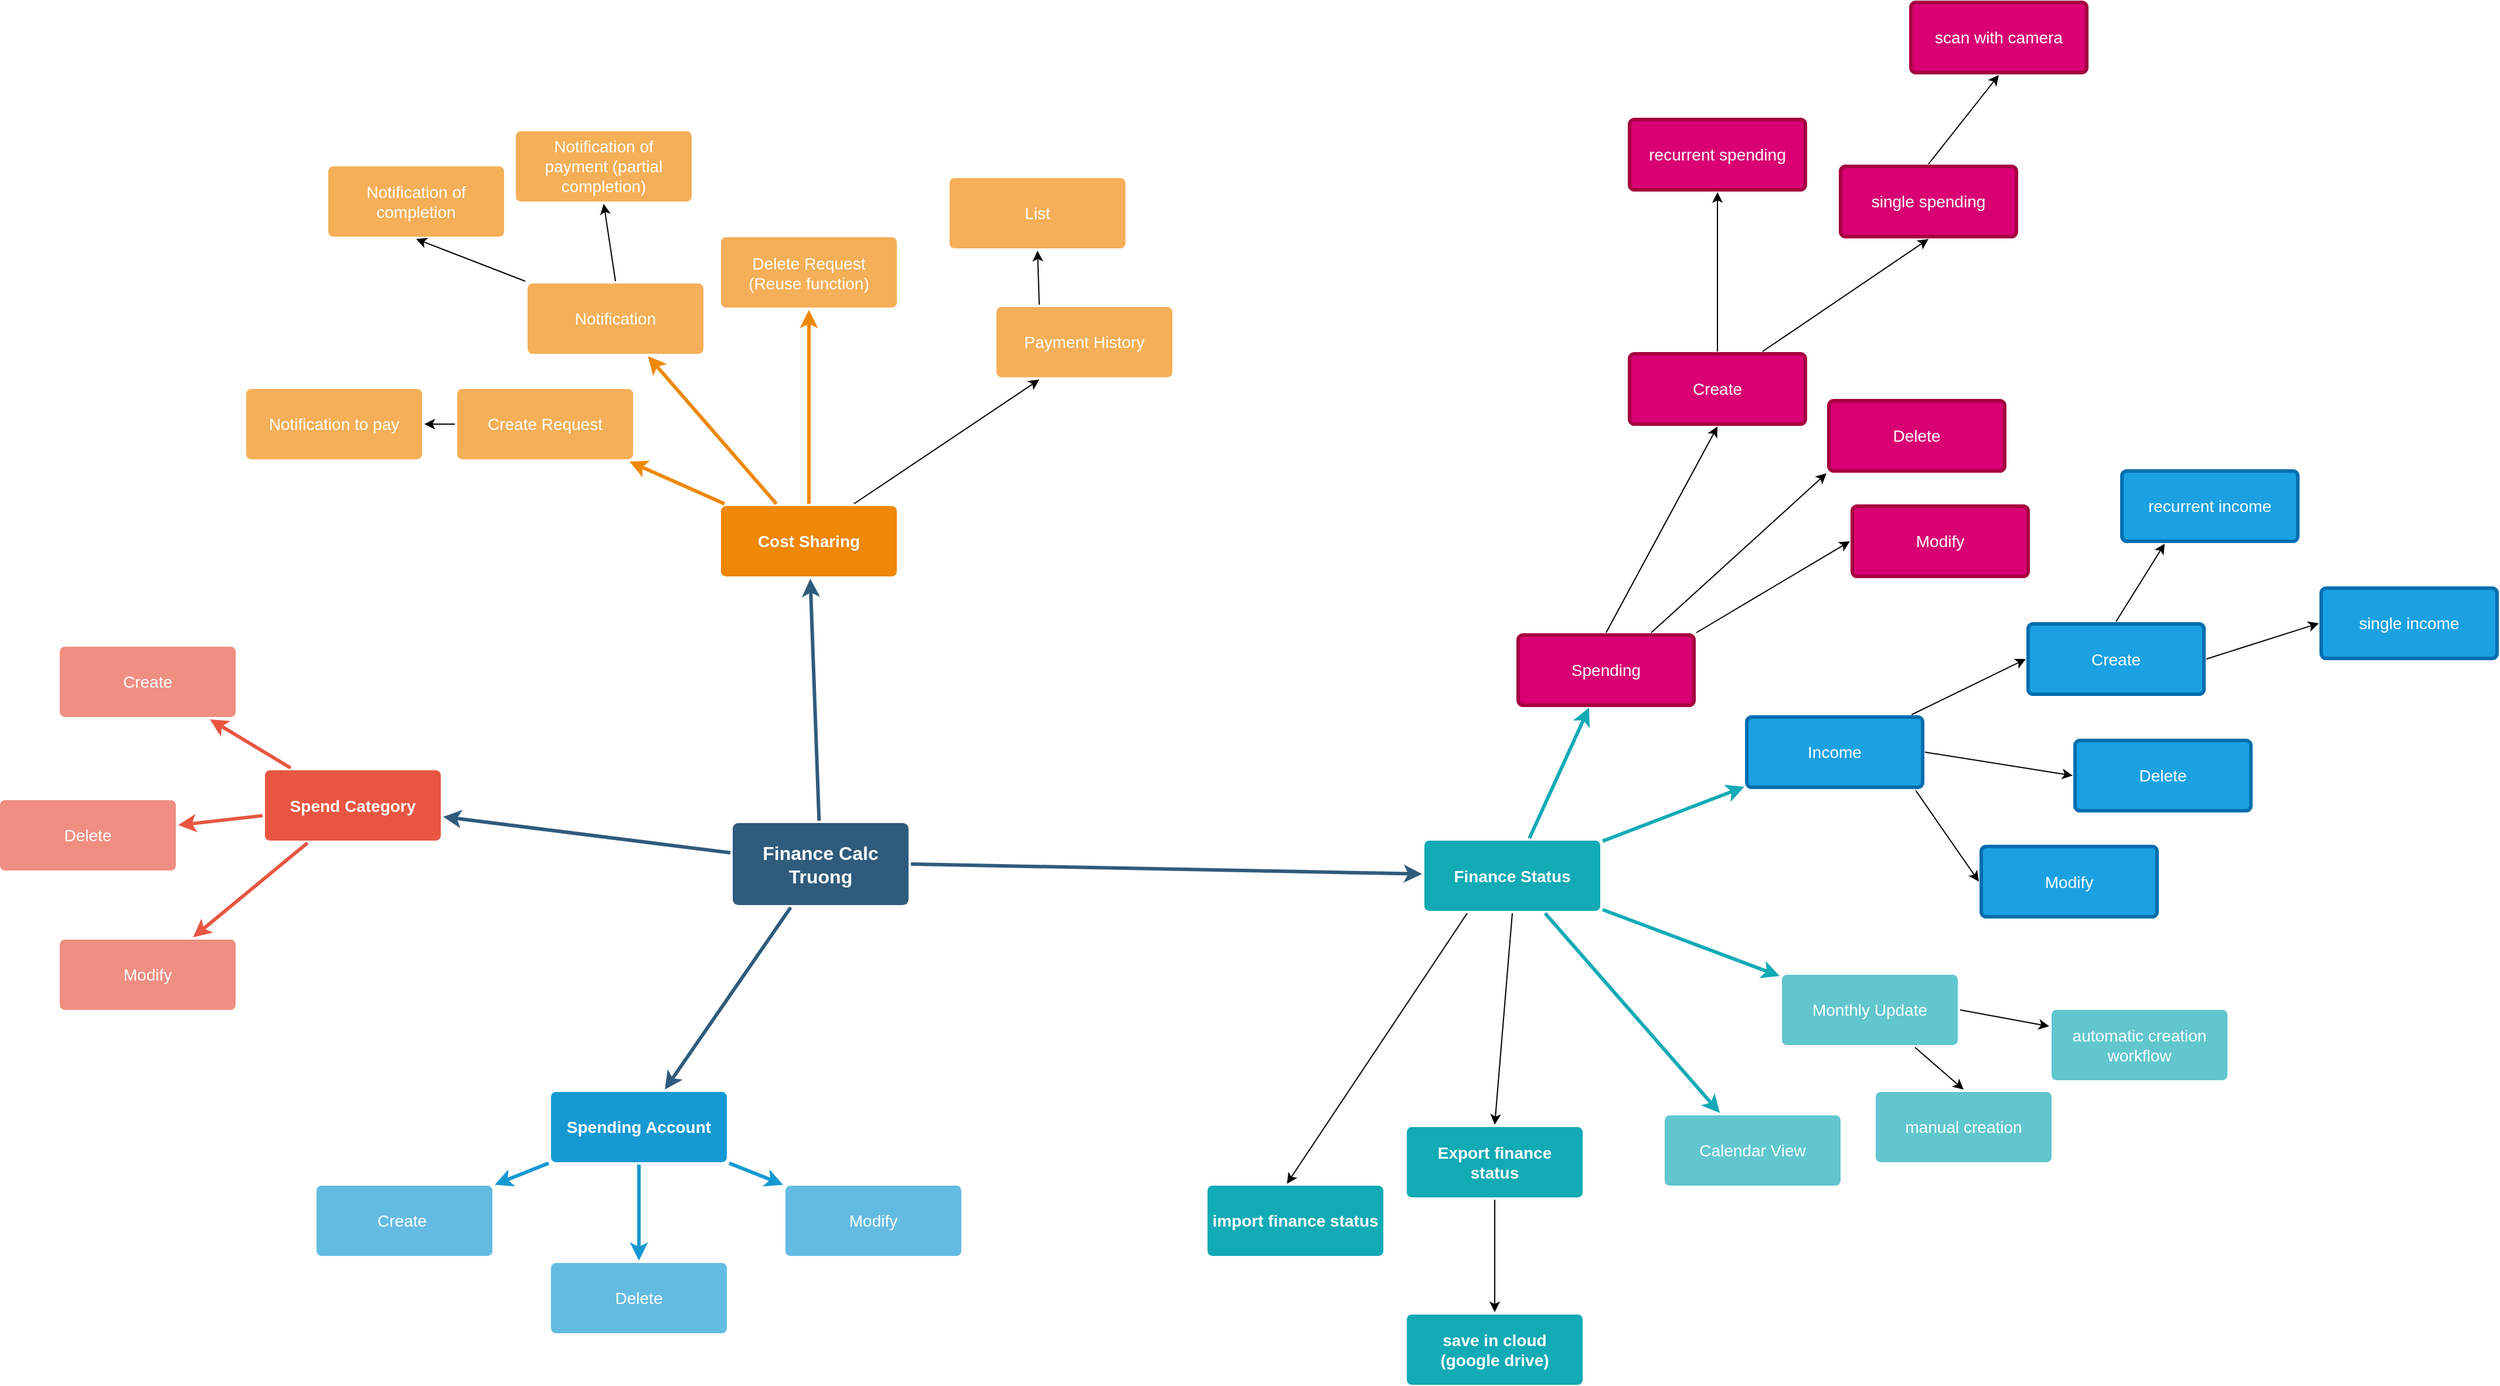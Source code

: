 <mxfile version="14.4.4" type="github">
  <diagram id="6a731a19-8d31-9384-78a2-239565b7b9f0" name="Page-1">
    <mxGraphModel dx="2899" dy="1747" grid="1" gridSize="10" guides="1" tooltips="1" connect="1" arrows="1" fold="1" page="1" pageScale="1" pageWidth="1169" pageHeight="827" background="#ffffff" math="0" shadow="0">
      <root>
        <mxCell id="0" />
        <mxCell id="1" parent="0" />
        <mxCell id="1745" value="" style="edgeStyle=none;rounded=0;jumpStyle=none;html=1;shadow=0;labelBackgroundColor=none;startArrow=none;startFill=0;endArrow=classic;endFill=1;jettySize=auto;orthogonalLoop=1;strokeColor=#2F5B7C;strokeWidth=3;fontFamily=Helvetica;fontSize=16;fontColor=#23445D;spacing=5;" parent="1" source="1749" target="1764" edge="1">
          <mxGeometry relative="1" as="geometry" />
        </mxCell>
        <mxCell id="1746" value="" style="edgeStyle=none;rounded=0;jumpStyle=none;html=1;shadow=0;labelBackgroundColor=none;startArrow=none;startFill=0;endArrow=classic;endFill=1;jettySize=auto;orthogonalLoop=1;strokeColor=#2F5B7C;strokeWidth=3;fontFamily=Helvetica;fontSize=16;fontColor=#23445D;spacing=5;exitX=1;exitY=0.5;exitDx=0;exitDy=0;" parent="1" source="1749" target="1771" edge="1">
          <mxGeometry relative="1" as="geometry">
            <mxPoint x="937" y="425.5" as="sourcePoint" />
          </mxGeometry>
        </mxCell>
        <mxCell id="1747" value="" style="edgeStyle=none;rounded=0;jumpStyle=none;html=1;shadow=0;labelBackgroundColor=none;startArrow=none;startFill=0;endArrow=classic;endFill=1;jettySize=auto;orthogonalLoop=1;strokeColor=#2F5B7C;strokeWidth=3;fontFamily=Helvetica;fontSize=16;fontColor=#23445D;spacing=5;" parent="1" source="1749" target="1760" edge="1">
          <mxGeometry relative="1" as="geometry" />
        </mxCell>
        <mxCell id="1748" value="" style="edgeStyle=none;rounded=0;jumpStyle=none;html=1;shadow=0;labelBackgroundColor=none;startArrow=none;startFill=0;endArrow=classic;endFill=1;jettySize=auto;orthogonalLoop=1;strokeColor=#2F5B7C;strokeWidth=3;fontFamily=Helvetica;fontSize=16;fontColor=#23445D;spacing=5;" parent="1" source="1749" target="1753" edge="1">
          <mxGeometry relative="1" as="geometry" />
        </mxCell>
        <mxCell id="1749" value="Finance Calc Truong" style="rounded=1;whiteSpace=wrap;html=1;shadow=0;labelBackgroundColor=none;strokeColor=none;strokeWidth=3;fillColor=#2F5B7C;fontFamily=Helvetica;fontSize=16;fontColor=#FFFFFF;align=center;fontStyle=1;spacing=5;arcSize=7;perimeterSpacing=2;" parent="1" vertex="1">
          <mxGeometry x="495" y="380.5" width="150" height="70" as="geometry" />
        </mxCell>
        <mxCell id="1750" value="" style="edgeStyle=none;rounded=1;jumpStyle=none;html=1;shadow=0;labelBackgroundColor=none;startArrow=none;startFill=0;jettySize=auto;orthogonalLoop=1;strokeColor=#E85642;strokeWidth=3;fontFamily=Helvetica;fontSize=14;fontColor=#FFFFFF;spacing=5;fontStyle=1;fillColor=#b0e3e6;" parent="1" source="1753" target="1756" edge="1">
          <mxGeometry relative="1" as="geometry" />
        </mxCell>
        <mxCell id="1751" value="" style="edgeStyle=none;rounded=1;jumpStyle=none;html=1;shadow=0;labelBackgroundColor=none;startArrow=none;startFill=0;jettySize=auto;orthogonalLoop=1;strokeColor=#E85642;strokeWidth=3;fontFamily=Helvetica;fontSize=14;fontColor=#FFFFFF;spacing=5;fontStyle=1;fillColor=#b0e3e6;" parent="1" source="1753" target="1755" edge="1">
          <mxGeometry relative="1" as="geometry" />
        </mxCell>
        <mxCell id="1752" value="" style="edgeStyle=none;rounded=1;jumpStyle=none;html=1;shadow=0;labelBackgroundColor=none;startArrow=none;startFill=0;jettySize=auto;orthogonalLoop=1;strokeColor=#E85642;strokeWidth=3;fontFamily=Helvetica;fontSize=14;fontColor=#FFFFFF;spacing=5;fontStyle=1;fillColor=#b0e3e6;" parent="1" source="1753" target="1754" edge="1">
          <mxGeometry relative="1" as="geometry" />
        </mxCell>
        <mxCell id="1753" value="Spend Category" style="rounded=1;whiteSpace=wrap;html=1;shadow=0;labelBackgroundColor=none;strokeColor=none;strokeWidth=3;fillColor=#e85642;fontFamily=Helvetica;fontSize=14;fontColor=#FFFFFF;align=center;spacing=5;fontStyle=1;arcSize=7;perimeterSpacing=2;" parent="1" vertex="1">
          <mxGeometry x="96" y="335.5" width="150" height="60" as="geometry" />
        </mxCell>
        <mxCell id="1754" value="Modify" style="rounded=1;whiteSpace=wrap;html=1;shadow=0;labelBackgroundColor=none;strokeColor=none;strokeWidth=3;fillColor=#f08e81;fontFamily=Helvetica;fontSize=14;fontColor=#FFFFFF;align=center;spacing=5;fontStyle=0;arcSize=7;perimeterSpacing=2;" parent="1" vertex="1">
          <mxGeometry x="-79" y="480" width="150" height="60" as="geometry" />
        </mxCell>
        <mxCell id="1755" value="Delete" style="rounded=1;whiteSpace=wrap;html=1;shadow=0;labelBackgroundColor=none;strokeColor=none;strokeWidth=3;fillColor=#f08e81;fontFamily=Helvetica;fontSize=14;fontColor=#FFFFFF;align=center;spacing=5;fontStyle=0;arcSize=7;perimeterSpacing=2;" parent="1" vertex="1">
          <mxGeometry x="-130" y="361" width="150" height="60" as="geometry" />
        </mxCell>
        <mxCell id="1756" value="Create" style="rounded=1;whiteSpace=wrap;html=1;shadow=0;labelBackgroundColor=none;strokeColor=none;strokeWidth=3;fillColor=#f08e81;fontFamily=Helvetica;fontSize=14;fontColor=#FFFFFF;align=center;spacing=5;fontStyle=0;arcSize=7;perimeterSpacing=2;" parent="1" vertex="1">
          <mxGeometry x="-79" y="230" width="150" height="60" as="geometry" />
        </mxCell>
        <mxCell id="1757" value="" style="edgeStyle=none;rounded=0;jumpStyle=none;html=1;shadow=0;labelBackgroundColor=none;startArrow=none;startFill=0;endArrow=classic;endFill=1;jettySize=auto;orthogonalLoop=1;strokeColor=#1699D3;strokeWidth=3;fontFamily=Helvetica;fontSize=14;fontColor=#FFFFFF;spacing=5;" parent="1" source="1760" target="1763" edge="1">
          <mxGeometry relative="1" as="geometry" />
        </mxCell>
        <mxCell id="1758" value="" style="edgeStyle=none;rounded=0;jumpStyle=none;html=1;shadow=0;labelBackgroundColor=none;startArrow=none;startFill=0;endArrow=classic;endFill=1;jettySize=auto;orthogonalLoop=1;strokeColor=#1699D3;strokeWidth=3;fontFamily=Helvetica;fontSize=14;fontColor=#FFFFFF;spacing=5;" parent="1" source="1760" target="1762" edge="1">
          <mxGeometry relative="1" as="geometry" />
        </mxCell>
        <mxCell id="1759" value="" style="edgeStyle=none;rounded=0;jumpStyle=none;html=1;shadow=0;labelBackgroundColor=none;startArrow=none;startFill=0;endArrow=classic;endFill=1;jettySize=auto;orthogonalLoop=1;strokeColor=#1699D3;strokeWidth=3;fontFamily=Helvetica;fontSize=14;fontColor=#FFFFFF;spacing=5;" parent="1" source="1760" target="1761" edge="1">
          <mxGeometry relative="1" as="geometry" />
        </mxCell>
        <mxCell id="1760" value="Spending Account" style="rounded=1;whiteSpace=wrap;html=1;shadow=0;labelBackgroundColor=none;strokeColor=none;strokeWidth=3;fillColor=#1699d3;fontFamily=Helvetica;fontSize=14;fontColor=#FFFFFF;align=center;spacing=5;fontStyle=1;arcSize=7;perimeterSpacing=2;" parent="1" vertex="1">
          <mxGeometry x="340" y="610" width="150" height="60" as="geometry" />
        </mxCell>
        <mxCell id="1761" value="Modify" style="rounded=1;whiteSpace=wrap;html=1;shadow=0;labelBackgroundColor=none;strokeColor=none;strokeWidth=3;fillColor=#64bbe2;fontFamily=Helvetica;fontSize=14;fontColor=#FFFFFF;align=center;spacing=5;arcSize=7;perimeterSpacing=2;" parent="1" vertex="1">
          <mxGeometry x="540" y="690" width="150" height="60" as="geometry" />
        </mxCell>
        <mxCell id="1762" value="Delete" style="rounded=1;whiteSpace=wrap;html=1;shadow=0;labelBackgroundColor=none;strokeColor=none;strokeWidth=3;fillColor=#64bbe2;fontFamily=Helvetica;fontSize=14;fontColor=#FFFFFF;align=center;spacing=5;arcSize=7;perimeterSpacing=2;" parent="1" vertex="1">
          <mxGeometry x="340" y="756" width="150" height="60" as="geometry" />
        </mxCell>
        <mxCell id="1763" value="Create&amp;nbsp;" style="rounded=1;whiteSpace=wrap;html=1;shadow=0;labelBackgroundColor=none;strokeColor=none;strokeWidth=3;fillColor=#64bbe2;fontFamily=Helvetica;fontSize=14;fontColor=#FFFFFF;align=center;spacing=5;arcSize=7;perimeterSpacing=2;" parent="1" vertex="1">
          <mxGeometry x="140" y="690" width="150" height="60" as="geometry" />
        </mxCell>
        <mxCell id="b4a7sYdn9GWu4u0_RbkO-1807" style="edgeStyle=none;rounded=0;orthogonalLoop=1;jettySize=auto;html=1;exitX=0.75;exitY=0;exitDx=0;exitDy=0;entryX=0.25;entryY=1;entryDx=0;entryDy=0;" parent="1" source="1764" target="b4a7sYdn9GWu4u0_RbkO-1806" edge="1">
          <mxGeometry relative="1" as="geometry" />
        </mxCell>
        <mxCell id="1764" value="Cost Sharing" style="rounded=1;whiteSpace=wrap;html=1;shadow=0;labelBackgroundColor=none;strokeColor=none;strokeWidth=3;fillColor=#F08705;fontFamily=Helvetica;fontSize=14;fontColor=#FFFFFF;align=center;spacing=5;fontStyle=1;arcSize=7;perimeterSpacing=2;" parent="1" vertex="1">
          <mxGeometry x="485" y="110" width="150" height="60" as="geometry" />
        </mxCell>
        <mxCell id="1765" value="Delete Request (Reuse function)" style="rounded=1;whiteSpace=wrap;html=1;shadow=0;labelBackgroundColor=none;strokeColor=none;strokeWidth=3;fillColor=#f5af58;fontFamily=Helvetica;fontSize=14;fontColor=#FFFFFF;align=center;spacing=5;arcSize=7;perimeterSpacing=2;" parent="1" vertex="1">
          <mxGeometry x="485" y="-119.5" width="150" height="60" as="geometry" />
        </mxCell>
        <mxCell id="1766" value="" style="edgeStyle=none;rounded=0;jumpStyle=none;html=1;shadow=0;labelBackgroundColor=none;startArrow=none;startFill=0;endArrow=classic;endFill=1;jettySize=auto;orthogonalLoop=1;strokeColor=#F08705;strokeWidth=3;fontFamily=Helvetica;fontSize=14;fontColor=#FFFFFF;spacing=5;" parent="1" source="1764" target="1765" edge="1">
          <mxGeometry relative="1" as="geometry" />
        </mxCell>
        <mxCell id="b4a7sYdn9GWu4u0_RbkO-1803" style="edgeStyle=none;rounded=0;orthogonalLoop=1;jettySize=auto;html=1;exitX=0;exitY=0;exitDx=0;exitDy=0;entryX=0.5;entryY=1;entryDx=0;entryDy=0;" parent="1" source="1767" target="b4a7sYdn9GWu4u0_RbkO-1801" edge="1">
          <mxGeometry relative="1" as="geometry" />
        </mxCell>
        <mxCell id="b4a7sYdn9GWu4u0_RbkO-1805" style="edgeStyle=none;rounded=0;orthogonalLoop=1;jettySize=auto;html=1;exitX=0.5;exitY=0;exitDx=0;exitDy=0;entryX=0.5;entryY=1;entryDx=0;entryDy=0;" parent="1" source="1767" target="b4a7sYdn9GWu4u0_RbkO-1804" edge="1">
          <mxGeometry relative="1" as="geometry" />
        </mxCell>
        <mxCell id="1767" value="Notification" style="rounded=1;whiteSpace=wrap;html=1;shadow=0;labelBackgroundColor=none;strokeColor=none;strokeWidth=3;fillColor=#f5af58;fontFamily=Helvetica;fontSize=14;fontColor=#FFFFFF;align=center;spacing=5;arcSize=7;perimeterSpacing=2;" parent="1" vertex="1">
          <mxGeometry x="320" y="-80" width="150" height="60" as="geometry" />
        </mxCell>
        <mxCell id="1768" value="" style="edgeStyle=none;rounded=0;jumpStyle=none;html=1;shadow=0;labelBackgroundColor=none;startArrow=none;startFill=0;endArrow=classic;endFill=1;jettySize=auto;orthogonalLoop=1;strokeColor=#F08705;strokeWidth=3;fontFamily=Helvetica;fontSize=14;fontColor=#FFFFFF;spacing=5;" parent="1" source="1764" target="1767" edge="1">
          <mxGeometry relative="1" as="geometry" />
        </mxCell>
        <mxCell id="b4a7sYdn9GWu4u0_RbkO-1802" style="edgeStyle=none;rounded=0;orthogonalLoop=1;jettySize=auto;html=1;exitX=0;exitY=0.5;exitDx=0;exitDy=0;entryX=1;entryY=0.5;entryDx=0;entryDy=0;" parent="1" source="1769" target="b4a7sYdn9GWu4u0_RbkO-1800" edge="1">
          <mxGeometry relative="1" as="geometry" />
        </mxCell>
        <mxCell id="1769" value="Create Request" style="rounded=1;whiteSpace=wrap;html=1;shadow=0;labelBackgroundColor=none;strokeColor=none;strokeWidth=3;fillColor=#f5af58;fontFamily=Helvetica;fontSize=14;fontColor=#FFFFFF;align=center;spacing=5;arcSize=7;perimeterSpacing=2;" parent="1" vertex="1">
          <mxGeometry x="260" y="10" width="150" height="60" as="geometry" />
        </mxCell>
        <mxCell id="1770" value="" style="edgeStyle=none;rounded=0;jumpStyle=none;html=1;shadow=0;labelBackgroundColor=none;startArrow=none;startFill=0;endArrow=classic;endFill=1;jettySize=auto;orthogonalLoop=1;strokeColor=#F08705;strokeWidth=3;fontFamily=Helvetica;fontSize=14;fontColor=#FFFFFF;spacing=5;" parent="1" source="1764" target="1769" edge="1">
          <mxGeometry relative="1" as="geometry" />
        </mxCell>
        <mxCell id="b4a7sYdn9GWu4u0_RbkO-1824" style="edgeStyle=none;rounded=0;orthogonalLoop=1;jettySize=auto;html=1;exitX=0.5;exitY=1;exitDx=0;exitDy=0;entryX=0.5;entryY=0;entryDx=0;entryDy=0;" parent="1" source="1771" target="b4a7sYdn9GWu4u0_RbkO-1823" edge="1">
          <mxGeometry relative="1" as="geometry" />
        </mxCell>
        <mxCell id="b4a7sYdn9GWu4u0_RbkO-1828" style="edgeStyle=none;rounded=0;orthogonalLoop=1;jettySize=auto;html=1;exitX=0.25;exitY=1;exitDx=0;exitDy=0;entryX=0.453;entryY=0.005;entryDx=0;entryDy=0;entryPerimeter=0;" parent="1" source="1771" target="b4a7sYdn9GWu4u0_RbkO-1827" edge="1">
          <mxGeometry relative="1" as="geometry" />
        </mxCell>
        <mxCell id="1771" value="Finance Status" style="rounded=1;whiteSpace=wrap;html=1;shadow=0;labelBackgroundColor=none;strokeColor=none;strokeWidth=3;fillColor=#12aab5;fontFamily=Helvetica;fontSize=14;fontColor=#FFFFFF;align=center;spacing=5;fontStyle=1;arcSize=7;perimeterSpacing=2;" parent="1" vertex="1">
          <mxGeometry x="1085" y="395.5" width="150" height="60" as="geometry" />
        </mxCell>
        <mxCell id="1772" value="Calendar View" style="rounded=1;whiteSpace=wrap;html=1;shadow=0;labelBackgroundColor=none;strokeColor=none;strokeWidth=3;fillColor=#61c6ce;fontFamily=Helvetica;fontSize=14;fontColor=#FFFFFF;align=center;spacing=5;fontStyle=0;arcSize=7;perimeterSpacing=2;" parent="1" vertex="1">
          <mxGeometry x="1290" y="630" width="150" height="60" as="geometry" />
        </mxCell>
        <mxCell id="1773" value="" style="edgeStyle=none;rounded=1;jumpStyle=none;html=1;shadow=0;labelBackgroundColor=none;startArrow=none;startFill=0;jettySize=auto;orthogonalLoop=1;strokeColor=#12AAB5;strokeWidth=3;fontFamily=Helvetica;fontSize=14;fontColor=#FFFFFF;spacing=5;fontStyle=1;fillColor=#b0e3e6;" parent="1" source="1771" target="1772" edge="1">
          <mxGeometry relative="1" as="geometry" />
        </mxCell>
        <mxCell id="b4a7sYdn9GWu4u0_RbkO-1811" style="edgeStyle=none;rounded=0;orthogonalLoop=1;jettySize=auto;html=1;exitX=1;exitY=0.5;exitDx=0;exitDy=0;entryX=0;entryY=0.25;entryDx=0;entryDy=0;" parent="1" source="1774" target="b4a7sYdn9GWu4u0_RbkO-1810" edge="1">
          <mxGeometry relative="1" as="geometry" />
        </mxCell>
        <mxCell id="b4a7sYdn9GWu4u0_RbkO-1813" style="edgeStyle=none;rounded=0;orthogonalLoop=1;jettySize=auto;html=1;exitX=0.75;exitY=1;exitDx=0;exitDy=0;entryX=0.5;entryY=0;entryDx=0;entryDy=0;" parent="1" source="1774" target="b4a7sYdn9GWu4u0_RbkO-1812" edge="1">
          <mxGeometry relative="1" as="geometry" />
        </mxCell>
        <mxCell id="1774" value="Monthly Update" style="rounded=1;whiteSpace=wrap;html=1;shadow=0;labelBackgroundColor=none;strokeColor=none;strokeWidth=3;fillColor=#61c6ce;fontFamily=Helvetica;fontSize=14;fontColor=#FFFFFF;align=center;spacing=5;fontStyle=0;arcSize=7;perimeterSpacing=2;" parent="1" vertex="1">
          <mxGeometry x="1390" y="510" width="150" height="60" as="geometry" />
        </mxCell>
        <mxCell id="1775" value="" style="edgeStyle=none;rounded=1;jumpStyle=none;html=1;shadow=0;labelBackgroundColor=none;startArrow=none;startFill=0;jettySize=auto;orthogonalLoop=1;strokeColor=#12AAB5;strokeWidth=3;fontFamily=Helvetica;fontSize=14;fontColor=#FFFFFF;spacing=5;fontStyle=1;fillColor=#b0e3e6;" parent="1" source="1771" target="1774" edge="1">
          <mxGeometry relative="1" as="geometry" />
        </mxCell>
        <mxCell id="1776" value="Income" style="rounded=1;whiteSpace=wrap;html=1;shadow=0;labelBackgroundColor=none;strokeColor=#006EAF;strokeWidth=3;fillColor=#1ba1e2;fontFamily=Helvetica;fontSize=14;fontColor=#ffffff;align=center;spacing=5;fontStyle=0;arcSize=7;perimeterSpacing=2;" parent="1" vertex="1">
          <mxGeometry x="1360" y="290" width="150" height="60" as="geometry" />
        </mxCell>
        <mxCell id="1777" value="" style="edgeStyle=none;rounded=1;jumpStyle=none;html=1;shadow=0;labelBackgroundColor=none;startArrow=none;startFill=0;jettySize=auto;orthogonalLoop=1;strokeColor=#12AAB5;strokeWidth=3;fontFamily=Helvetica;fontSize=14;fontColor=#FFFFFF;spacing=5;fontStyle=1;fillColor=#b0e3e6;" parent="1" source="1771" target="1776" edge="1">
          <mxGeometry relative="1" as="geometry" />
        </mxCell>
        <mxCell id="b4a7sYdn9GWu4u0_RbkO-1793" style="rounded=0;orthogonalLoop=1;jettySize=auto;html=1;exitX=0.5;exitY=0;exitDx=0;exitDy=0;entryX=0.5;entryY=1;entryDx=0;entryDy=0;" parent="1" source="1778" target="b4a7sYdn9GWu4u0_RbkO-1779" edge="1">
          <mxGeometry relative="1" as="geometry" />
        </mxCell>
        <mxCell id="1778" value="Spending" style="rounded=1;whiteSpace=wrap;html=1;shadow=0;labelBackgroundColor=none;strokeColor=#A50040;strokeWidth=3;fillColor=#d80073;fontFamily=Helvetica;fontSize=14;fontColor=#ffffff;align=center;spacing=5;fontStyle=0;arcSize=7;perimeterSpacing=2;" parent="1" vertex="1">
          <mxGeometry x="1165" y="220" width="150" height="60" as="geometry" />
        </mxCell>
        <mxCell id="1779" value="" style="edgeStyle=none;rounded=1;jumpStyle=none;html=1;shadow=0;labelBackgroundColor=none;startArrow=none;startFill=0;jettySize=auto;orthogonalLoop=1;strokeColor=#12AAB5;strokeWidth=3;fontFamily=Helvetica;fontSize=14;fontColor=#FFFFFF;spacing=5;fontStyle=1;fillColor=#b0e3e6;" parent="1" source="1771" target="1778" edge="1">
          <mxGeometry relative="1" as="geometry" />
        </mxCell>
        <mxCell id="b4a7sYdn9GWu4u0_RbkO-1817" style="edgeStyle=none;rounded=0;orthogonalLoop=1;jettySize=auto;html=1;exitX=0.5;exitY=0;exitDx=0;exitDy=0;entryX=0.5;entryY=1;entryDx=0;entryDy=0;" parent="1" source="b4a7sYdn9GWu4u0_RbkO-1779" target="b4a7sYdn9GWu4u0_RbkO-1815" edge="1">
          <mxGeometry relative="1" as="geometry">
            <mxPoint x="1345" y="-168" as="targetPoint" />
          </mxGeometry>
        </mxCell>
        <mxCell id="b4a7sYdn9GWu4u0_RbkO-1818" style="edgeStyle=none;rounded=0;orthogonalLoop=1;jettySize=auto;html=1;exitX=0.75;exitY=0;exitDx=0;exitDy=0;entryX=0.5;entryY=1;entryDx=0;entryDy=0;" parent="1" source="b4a7sYdn9GWu4u0_RbkO-1779" target="b4a7sYdn9GWu4u0_RbkO-1816" edge="1">
          <mxGeometry relative="1" as="geometry" />
        </mxCell>
        <mxCell id="b4a7sYdn9GWu4u0_RbkO-1779" value="Create" style="rounded=1;whiteSpace=wrap;html=1;shadow=0;labelBackgroundColor=none;strokeColor=#A50040;strokeWidth=3;fillColor=#d80073;fontFamily=Helvetica;fontSize=14;fontColor=#ffffff;align=center;spacing=5;fontStyle=0;arcSize=7;perimeterSpacing=2;" parent="1" vertex="1">
          <mxGeometry x="1260" y="-20" width="150" height="60" as="geometry" />
        </mxCell>
        <mxCell id="b4a7sYdn9GWu4u0_RbkO-1780" value="Modify" style="rounded=1;whiteSpace=wrap;html=1;shadow=0;labelBackgroundColor=none;strokeColor=#A50040;strokeWidth=3;fillColor=#d80073;fontFamily=Helvetica;fontSize=14;fontColor=#ffffff;align=center;spacing=5;fontStyle=0;arcSize=7;perimeterSpacing=2;" parent="1" vertex="1">
          <mxGeometry x="1450" y="110" width="150" height="60" as="geometry" />
        </mxCell>
        <mxCell id="b4a7sYdn9GWu4u0_RbkO-1781" value="Delete" style="rounded=1;whiteSpace=wrap;html=1;shadow=0;labelBackgroundColor=none;strokeColor=#A50040;strokeWidth=3;fillColor=#d80073;fontFamily=Helvetica;fontSize=14;fontColor=#ffffff;align=center;spacing=5;fontStyle=0;arcSize=7;perimeterSpacing=2;" parent="1" vertex="1">
          <mxGeometry x="1430" y="20" width="150" height="60" as="geometry" />
        </mxCell>
        <mxCell id="b4a7sYdn9GWu4u0_RbkO-1820" style="edgeStyle=none;rounded=0;orthogonalLoop=1;jettySize=auto;html=1;exitX=0.5;exitY=0;exitDx=0;exitDy=0;entryX=0.25;entryY=1;entryDx=0;entryDy=0;" parent="1" source="b4a7sYdn9GWu4u0_RbkO-1784" target="b4a7sYdn9GWu4u0_RbkO-1819" edge="1">
          <mxGeometry relative="1" as="geometry" />
        </mxCell>
        <mxCell id="b4a7sYdn9GWu4u0_RbkO-1822" style="edgeStyle=none;rounded=0;orthogonalLoop=1;jettySize=auto;html=1;exitX=1;exitY=0.5;exitDx=0;exitDy=0;entryX=0;entryY=0.5;entryDx=0;entryDy=0;" parent="1" source="b4a7sYdn9GWu4u0_RbkO-1784" target="b4a7sYdn9GWu4u0_RbkO-1821" edge="1">
          <mxGeometry relative="1" as="geometry" />
        </mxCell>
        <mxCell id="b4a7sYdn9GWu4u0_RbkO-1784" value="Create" style="rounded=1;whiteSpace=wrap;html=1;shadow=0;labelBackgroundColor=none;strokeColor=#006EAF;strokeWidth=3;fillColor=#1ba1e2;fontFamily=Helvetica;fontSize=14;fontColor=#ffffff;align=center;spacing=5;fontStyle=0;arcSize=7;perimeterSpacing=2;" parent="1" vertex="1">
          <mxGeometry x="1600" y="210.5" width="150" height="60" as="geometry" />
        </mxCell>
        <mxCell id="b4a7sYdn9GWu4u0_RbkO-1785" value="Delete" style="rounded=1;whiteSpace=wrap;html=1;shadow=0;labelBackgroundColor=none;strokeColor=#006EAF;strokeWidth=3;fillColor=#1ba1e2;fontFamily=Helvetica;fontSize=14;fontColor=#ffffff;align=center;spacing=5;fontStyle=0;arcSize=7;perimeterSpacing=2;" parent="1" vertex="1">
          <mxGeometry x="1640" y="310" width="150" height="60" as="geometry" />
        </mxCell>
        <mxCell id="b4a7sYdn9GWu4u0_RbkO-1786" value="Modify" style="rounded=1;whiteSpace=wrap;html=1;shadow=0;labelBackgroundColor=none;strokeColor=#006EAF;strokeWidth=3;fillColor=#1ba1e2;fontFamily=Helvetica;fontSize=14;fontColor=#ffffff;align=center;spacing=5;fontStyle=0;arcSize=7;perimeterSpacing=2;" parent="1" vertex="1">
          <mxGeometry x="1560" y="400.5" width="150" height="60" as="geometry" />
        </mxCell>
        <mxCell id="b4a7sYdn9GWu4u0_RbkO-1794" style="rounded=0;orthogonalLoop=1;jettySize=auto;html=1;exitX=0.75;exitY=0;exitDx=0;exitDy=0;entryX=0;entryY=1;entryDx=0;entryDy=0;" parent="1" source="1778" target="b4a7sYdn9GWu4u0_RbkO-1781" edge="1">
          <mxGeometry relative="1" as="geometry">
            <mxPoint x="1205" y="282.5" as="sourcePoint" />
            <mxPoint x="1285" y="202" as="targetPoint" />
          </mxGeometry>
        </mxCell>
        <mxCell id="b4a7sYdn9GWu4u0_RbkO-1795" style="rounded=0;orthogonalLoop=1;jettySize=auto;html=1;exitX=1;exitY=0;exitDx=0;exitDy=0;entryX=0;entryY=0.5;entryDx=0;entryDy=0;" parent="1" source="1778" target="b4a7sYdn9GWu4u0_RbkO-1780" edge="1">
          <mxGeometry relative="1" as="geometry">
            <mxPoint x="1215" y="292.5" as="sourcePoint" />
            <mxPoint x="1295" y="212" as="targetPoint" />
          </mxGeometry>
        </mxCell>
        <mxCell id="b4a7sYdn9GWu4u0_RbkO-1796" style="rounded=0;orthogonalLoop=1;jettySize=auto;html=1;entryX=0;entryY=0.5;entryDx=0;entryDy=0;" parent="1" source="1776" target="b4a7sYdn9GWu4u0_RbkO-1784" edge="1">
          <mxGeometry relative="1" as="geometry">
            <mxPoint x="1225" y="302.5" as="sourcePoint" />
            <mxPoint x="1450" y="280" as="targetPoint" />
          </mxGeometry>
        </mxCell>
        <mxCell id="b4a7sYdn9GWu4u0_RbkO-1797" style="rounded=0;orthogonalLoop=1;jettySize=auto;html=1;exitX=1;exitY=0.5;exitDx=0;exitDy=0;entryX=0;entryY=0.5;entryDx=0;entryDy=0;" parent="1" source="1776" target="b4a7sYdn9GWu4u0_RbkO-1785" edge="1">
          <mxGeometry relative="1" as="geometry">
            <mxPoint x="1235" y="312.5" as="sourcePoint" />
            <mxPoint x="1540" y="360" as="targetPoint" />
          </mxGeometry>
        </mxCell>
        <mxCell id="b4a7sYdn9GWu4u0_RbkO-1798" style="rounded=0;orthogonalLoop=1;jettySize=auto;html=1;exitX=0.948;exitY=1.008;exitDx=0;exitDy=0;entryX=0;entryY=0.5;entryDx=0;entryDy=0;exitPerimeter=0;" parent="1" source="1776" target="b4a7sYdn9GWu4u0_RbkO-1786" edge="1">
          <mxGeometry relative="1" as="geometry">
            <mxPoint x="1245" y="322.5" as="sourcePoint" />
            <mxPoint x="1325" y="242" as="targetPoint" />
          </mxGeometry>
        </mxCell>
        <mxCell id="b4a7sYdn9GWu4u0_RbkO-1800" value="Notification to pay" style="rounded=1;whiteSpace=wrap;html=1;shadow=0;labelBackgroundColor=none;strokeColor=none;strokeWidth=3;fillColor=#f5af58;fontFamily=Helvetica;fontSize=14;fontColor=#FFFFFF;align=center;spacing=5;arcSize=7;perimeterSpacing=2;" parent="1" vertex="1">
          <mxGeometry x="80" y="10" width="150" height="60" as="geometry" />
        </mxCell>
        <mxCell id="b4a7sYdn9GWu4u0_RbkO-1801" value="Notification of completion" style="rounded=1;whiteSpace=wrap;html=1;shadow=0;labelBackgroundColor=none;strokeColor=none;strokeWidth=3;fillColor=#f5af58;fontFamily=Helvetica;fontSize=14;fontColor=#FFFFFF;align=center;spacing=5;arcSize=7;perimeterSpacing=2;" parent="1" vertex="1">
          <mxGeometry x="150" y="-180" width="150" height="60" as="geometry" />
        </mxCell>
        <mxCell id="b4a7sYdn9GWu4u0_RbkO-1804" value="Notification of payment (partial completion)" style="rounded=1;whiteSpace=wrap;html=1;shadow=0;labelBackgroundColor=none;strokeColor=none;strokeWidth=3;fillColor=#f5af58;fontFamily=Helvetica;fontSize=14;fontColor=#FFFFFF;align=center;spacing=5;arcSize=7;perimeterSpacing=2;" parent="1" vertex="1">
          <mxGeometry x="310" y="-210" width="150" height="60" as="geometry" />
        </mxCell>
        <mxCell id="b4a7sYdn9GWu4u0_RbkO-1809" style="edgeStyle=none;rounded=0;orthogonalLoop=1;jettySize=auto;html=1;exitX=0.25;exitY=0;exitDx=0;exitDy=0;entryX=0.5;entryY=1;entryDx=0;entryDy=0;" parent="1" source="b4a7sYdn9GWu4u0_RbkO-1806" target="b4a7sYdn9GWu4u0_RbkO-1808" edge="1">
          <mxGeometry relative="1" as="geometry" />
        </mxCell>
        <mxCell id="b4a7sYdn9GWu4u0_RbkO-1806" value="Payment History" style="rounded=1;whiteSpace=wrap;html=1;shadow=0;labelBackgroundColor=none;strokeColor=none;strokeWidth=3;fillColor=#f5af58;fontFamily=Helvetica;fontSize=14;fontColor=#FFFFFF;align=center;spacing=5;arcSize=7;perimeterSpacing=2;" parent="1" vertex="1">
          <mxGeometry x="720" y="-60" width="150" height="60" as="geometry" />
        </mxCell>
        <mxCell id="b4a7sYdn9GWu4u0_RbkO-1808" value="List" style="rounded=1;whiteSpace=wrap;html=1;shadow=0;labelBackgroundColor=none;strokeColor=none;strokeWidth=3;fillColor=#f5af58;fontFamily=Helvetica;fontSize=14;fontColor=#FFFFFF;align=center;spacing=5;arcSize=7;perimeterSpacing=2;" parent="1" vertex="1">
          <mxGeometry x="680" y="-170" width="150" height="60" as="geometry" />
        </mxCell>
        <mxCell id="b4a7sYdn9GWu4u0_RbkO-1810" value="automatic creation workflow" style="rounded=1;whiteSpace=wrap;html=1;shadow=0;labelBackgroundColor=none;strokeColor=none;strokeWidth=3;fillColor=#61c6ce;fontFamily=Helvetica;fontSize=14;fontColor=#FFFFFF;align=center;spacing=5;fontStyle=0;arcSize=7;perimeterSpacing=2;" parent="1" vertex="1">
          <mxGeometry x="1620" y="540" width="150" height="60" as="geometry" />
        </mxCell>
        <mxCell id="b4a7sYdn9GWu4u0_RbkO-1812" value="manual creation" style="rounded=1;whiteSpace=wrap;html=1;shadow=0;labelBackgroundColor=none;strokeColor=none;strokeWidth=3;fillColor=#61c6ce;fontFamily=Helvetica;fontSize=14;fontColor=#FFFFFF;align=center;spacing=5;fontStyle=0;arcSize=7;perimeterSpacing=2;" parent="1" vertex="1">
          <mxGeometry x="1470" y="610" width="150" height="60" as="geometry" />
        </mxCell>
        <mxCell id="b4a7sYdn9GWu4u0_RbkO-1815" value="recurrent spending" style="rounded=1;whiteSpace=wrap;html=1;shadow=0;labelBackgroundColor=none;strokeColor=#A50040;strokeWidth=3;fillColor=#d80073;fontFamily=Helvetica;fontSize=14;fontColor=#ffffff;align=center;spacing=5;fontStyle=0;arcSize=7;perimeterSpacing=2;" parent="1" vertex="1">
          <mxGeometry x="1260" y="-220" width="150" height="60" as="geometry" />
        </mxCell>
        <mxCell id="b4a7sYdn9GWu4u0_RbkO-1830" style="edgeStyle=none;rounded=0;orthogonalLoop=1;jettySize=auto;html=1;exitX=0.5;exitY=0;exitDx=0;exitDy=0;entryX=0.5;entryY=1;entryDx=0;entryDy=0;" parent="1" source="b4a7sYdn9GWu4u0_RbkO-1816" target="b4a7sYdn9GWu4u0_RbkO-1829" edge="1">
          <mxGeometry relative="1" as="geometry" />
        </mxCell>
        <mxCell id="b4a7sYdn9GWu4u0_RbkO-1816" value="single spending" style="rounded=1;whiteSpace=wrap;html=1;shadow=0;labelBackgroundColor=none;strokeColor=#A50040;strokeWidth=3;fillColor=#d80073;fontFamily=Helvetica;fontSize=14;fontColor=#ffffff;align=center;spacing=5;fontStyle=0;arcSize=7;perimeterSpacing=2;" parent="1" vertex="1">
          <mxGeometry x="1440" y="-180" width="150" height="60" as="geometry" />
        </mxCell>
        <mxCell id="b4a7sYdn9GWu4u0_RbkO-1819" value="recurrent income" style="rounded=1;whiteSpace=wrap;html=1;shadow=0;labelBackgroundColor=none;strokeColor=#006EAF;strokeWidth=3;fillColor=#1ba1e2;fontFamily=Helvetica;fontSize=14;fontColor=#ffffff;align=center;spacing=5;fontStyle=0;arcSize=7;perimeterSpacing=2;" parent="1" vertex="1">
          <mxGeometry x="1680" y="80" width="150" height="60" as="geometry" />
        </mxCell>
        <mxCell id="b4a7sYdn9GWu4u0_RbkO-1821" value="single income" style="rounded=1;whiteSpace=wrap;html=1;shadow=0;labelBackgroundColor=none;strokeColor=#006EAF;strokeWidth=3;fillColor=#1ba1e2;fontFamily=Helvetica;fontSize=14;fontColor=#ffffff;align=center;spacing=5;fontStyle=0;arcSize=7;perimeterSpacing=2;" parent="1" vertex="1">
          <mxGeometry x="1850" y="180" width="150" height="60" as="geometry" />
        </mxCell>
        <mxCell id="b4a7sYdn9GWu4u0_RbkO-1826" style="edgeStyle=none;rounded=0;orthogonalLoop=1;jettySize=auto;html=1;exitX=0.5;exitY=1;exitDx=0;exitDy=0;entryX=0.5;entryY=0;entryDx=0;entryDy=0;" parent="1" source="b4a7sYdn9GWu4u0_RbkO-1823" target="b4a7sYdn9GWu4u0_RbkO-1825" edge="1">
          <mxGeometry relative="1" as="geometry" />
        </mxCell>
        <mxCell id="b4a7sYdn9GWu4u0_RbkO-1823" value="Export finance status" style="rounded=1;whiteSpace=wrap;html=1;shadow=0;labelBackgroundColor=none;strokeColor=none;strokeWidth=3;fillColor=#12aab5;fontFamily=Helvetica;fontSize=14;fontColor=#FFFFFF;align=center;spacing=5;fontStyle=1;arcSize=7;perimeterSpacing=2;" parent="1" vertex="1">
          <mxGeometry x="1070" y="640.0" width="150" height="60" as="geometry" />
        </mxCell>
        <mxCell id="b4a7sYdn9GWu4u0_RbkO-1825" value="save in cloud (google drive)" style="rounded=1;whiteSpace=wrap;html=1;shadow=0;labelBackgroundColor=none;strokeColor=none;strokeWidth=3;fillColor=#12aab5;fontFamily=Helvetica;fontSize=14;fontColor=#FFFFFF;align=center;spacing=5;fontStyle=1;arcSize=7;perimeterSpacing=2;" parent="1" vertex="1">
          <mxGeometry x="1070" y="800.0" width="150" height="60" as="geometry" />
        </mxCell>
        <mxCell id="b4a7sYdn9GWu4u0_RbkO-1827" value="import finance status" style="rounded=1;whiteSpace=wrap;html=1;shadow=0;labelBackgroundColor=none;strokeColor=none;strokeWidth=3;fillColor=#12aab5;fontFamily=Helvetica;fontSize=14;fontColor=#FFFFFF;align=center;spacing=5;fontStyle=1;arcSize=7;perimeterSpacing=2;" parent="1" vertex="1">
          <mxGeometry x="900" y="690.0" width="150" height="60" as="geometry" />
        </mxCell>
        <mxCell id="b4a7sYdn9GWu4u0_RbkO-1829" value="scan with camera" style="rounded=1;whiteSpace=wrap;html=1;shadow=0;labelBackgroundColor=none;strokeColor=#A50040;strokeWidth=3;fillColor=#d80073;fontFamily=Helvetica;fontSize=14;fontColor=#ffffff;align=center;spacing=5;fontStyle=0;arcSize=7;perimeterSpacing=2;" parent="1" vertex="1">
          <mxGeometry x="1500" y="-320" width="150" height="60" as="geometry" />
        </mxCell>
      </root>
    </mxGraphModel>
  </diagram>
</mxfile>
